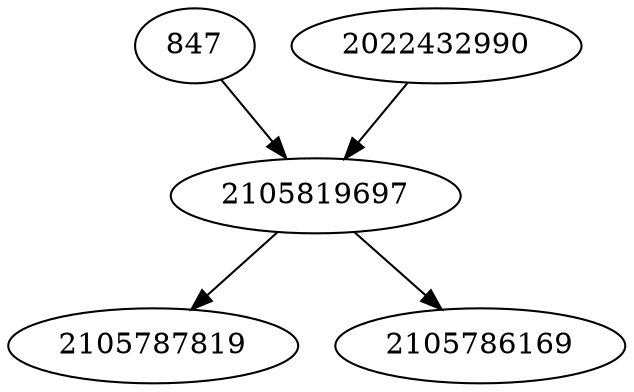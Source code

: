strict digraph  {
2105787819;
847;
2105819697;
2105786169;
2022432990;
847 -> 2105819697;
2105819697 -> 2105786169;
2105819697 -> 2105787819;
2022432990 -> 2105819697;
}

